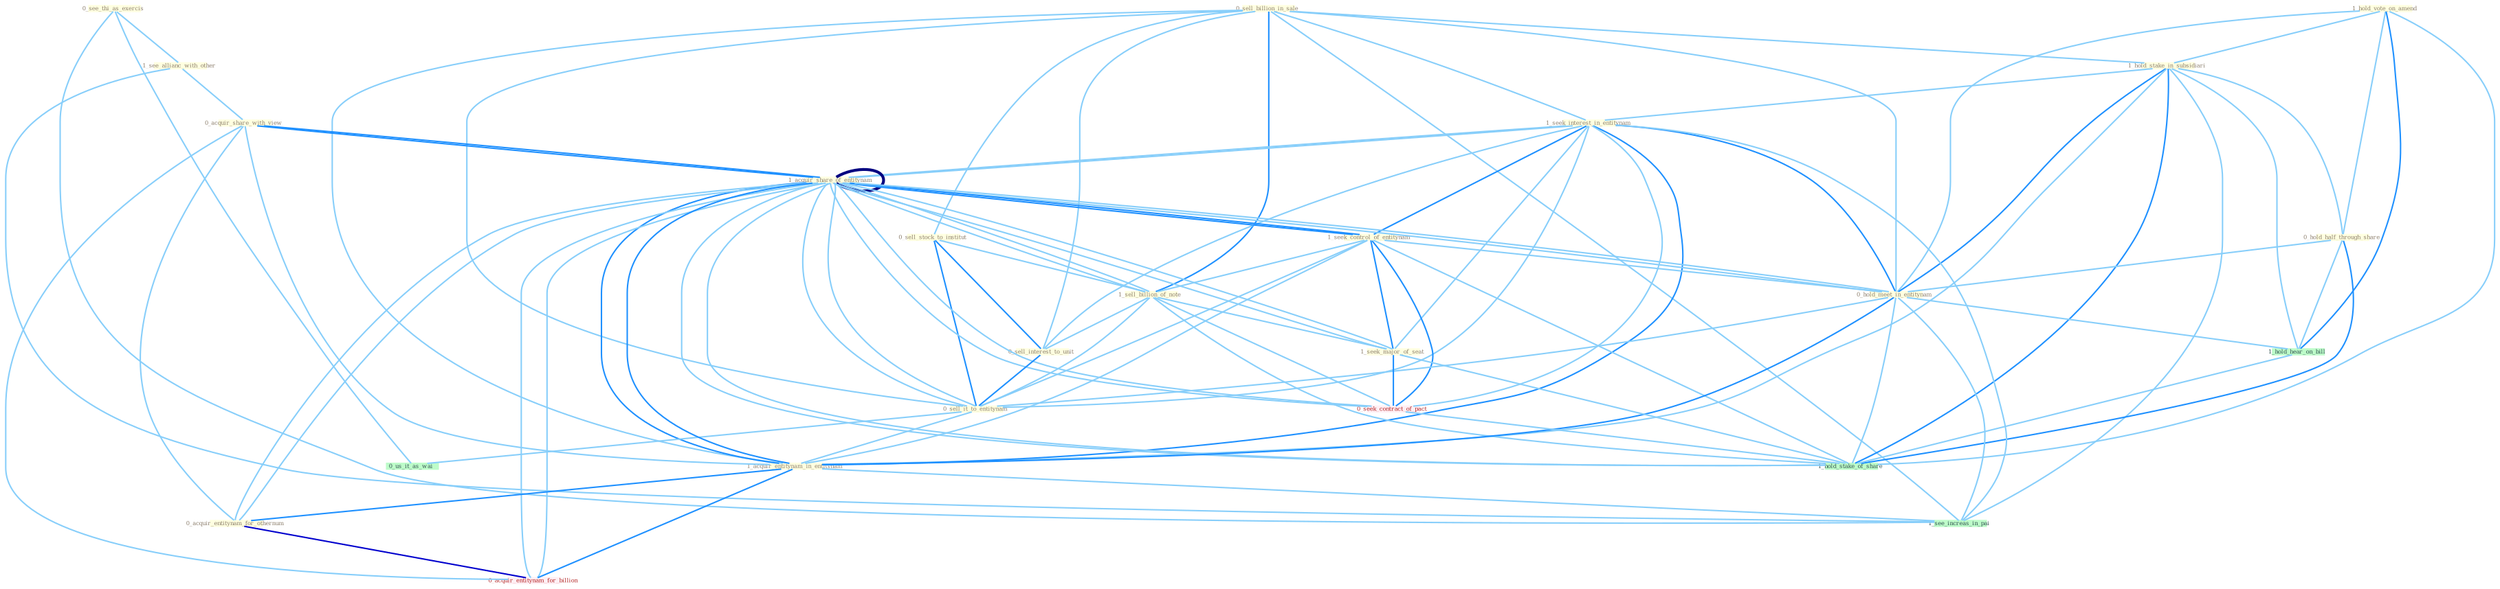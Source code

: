 Graph G{ 
    node
    [shape=polygon,style=filled,width=.5,height=.06,color="#BDFCC9",fixedsize=true,fontsize=4,
    fontcolor="#2f4f4f"];
    {node
    [color="#ffffe0", fontcolor="#8b7d6b"] "0_see_thi_as_exercis " "0_sell_billion_in_sale " "1_hold_vote_on_amend " "0_sell_stock_to_institut " "1_hold_stake_in_subsidiari " "1_see_allianc_with_other " "0_hold_half_through_share " "1_seek_interest_in_entitynam " "1_acquir_share_of_entitynam " "1_seek_control_of_entitynam " "1_sell_billion_of_note " "0_hold_meet_in_entitynam " "0_sell_interest_to_unit " "0_sell_it_to_entitynam " "1_acquir_entitynam_in_entitynam " "1_seek_major_of_seat " "0_acquir_share_with_view " "1_acquir_share_of_entitynam " "0_acquir_entitynam_for_othernum "}
{node [color="#fff0f5", fontcolor="#b22222"] "0_seek_contract_of_pact " "0_acquir_entitynam_for_billion "}
edge [color="#B0E2FF"];

	"0_see_thi_as_exercis " -- "1_see_allianc_with_other " [w="1", color="#87cefa" ];
	"0_see_thi_as_exercis " -- "0_us_it_as_wai " [w="1", color="#87cefa" ];
	"0_see_thi_as_exercis " -- "1_see_increas_in_pai " [w="1", color="#87cefa" ];
	"0_sell_billion_in_sale " -- "0_sell_stock_to_institut " [w="1", color="#87cefa" ];
	"0_sell_billion_in_sale " -- "1_hold_stake_in_subsidiari " [w="1", color="#87cefa" ];
	"0_sell_billion_in_sale " -- "1_seek_interest_in_entitynam " [w="1", color="#87cefa" ];
	"0_sell_billion_in_sale " -- "1_sell_billion_of_note " [w="2", color="#1e90ff" , len=0.8];
	"0_sell_billion_in_sale " -- "0_hold_meet_in_entitynam " [w="1", color="#87cefa" ];
	"0_sell_billion_in_sale " -- "0_sell_interest_to_unit " [w="1", color="#87cefa" ];
	"0_sell_billion_in_sale " -- "0_sell_it_to_entitynam " [w="1", color="#87cefa" ];
	"0_sell_billion_in_sale " -- "1_acquir_entitynam_in_entitynam " [w="1", color="#87cefa" ];
	"0_sell_billion_in_sale " -- "1_see_increas_in_pai " [w="1", color="#87cefa" ];
	"1_hold_vote_on_amend " -- "1_hold_stake_in_subsidiari " [w="1", color="#87cefa" ];
	"1_hold_vote_on_amend " -- "0_hold_half_through_share " [w="1", color="#87cefa" ];
	"1_hold_vote_on_amend " -- "0_hold_meet_in_entitynam " [w="1", color="#87cefa" ];
	"1_hold_vote_on_amend " -- "1_hold_hear_on_bill " [w="2", color="#1e90ff" , len=0.8];
	"1_hold_vote_on_amend " -- "1_hold_stake_of_share " [w="1", color="#87cefa" ];
	"0_sell_stock_to_institut " -- "1_sell_billion_of_note " [w="1", color="#87cefa" ];
	"0_sell_stock_to_institut " -- "0_sell_interest_to_unit " [w="2", color="#1e90ff" , len=0.8];
	"0_sell_stock_to_institut " -- "0_sell_it_to_entitynam " [w="2", color="#1e90ff" , len=0.8];
	"1_hold_stake_in_subsidiari " -- "0_hold_half_through_share " [w="1", color="#87cefa" ];
	"1_hold_stake_in_subsidiari " -- "1_seek_interest_in_entitynam " [w="1", color="#87cefa" ];
	"1_hold_stake_in_subsidiari " -- "0_hold_meet_in_entitynam " [w="2", color="#1e90ff" , len=0.8];
	"1_hold_stake_in_subsidiari " -- "1_acquir_entitynam_in_entitynam " [w="1", color="#87cefa" ];
	"1_hold_stake_in_subsidiari " -- "1_see_increas_in_pai " [w="1", color="#87cefa" ];
	"1_hold_stake_in_subsidiari " -- "1_hold_hear_on_bill " [w="1", color="#87cefa" ];
	"1_hold_stake_in_subsidiari " -- "1_hold_stake_of_share " [w="2", color="#1e90ff" , len=0.8];
	"1_see_allianc_with_other " -- "0_acquir_share_with_view " [w="1", color="#87cefa" ];
	"1_see_allianc_with_other " -- "1_see_increas_in_pai " [w="1", color="#87cefa" ];
	"0_hold_half_through_share " -- "0_hold_meet_in_entitynam " [w="1", color="#87cefa" ];
	"0_hold_half_through_share " -- "1_hold_hear_on_bill " [w="1", color="#87cefa" ];
	"0_hold_half_through_share " -- "1_hold_stake_of_share " [w="2", color="#1e90ff" , len=0.8];
	"1_seek_interest_in_entitynam " -- "1_acquir_share_of_entitynam " [w="1", color="#87cefa" ];
	"1_seek_interest_in_entitynam " -- "1_seek_control_of_entitynam " [w="2", color="#1e90ff" , len=0.8];
	"1_seek_interest_in_entitynam " -- "0_hold_meet_in_entitynam " [w="2", color="#1e90ff" , len=0.8];
	"1_seek_interest_in_entitynam " -- "0_sell_interest_to_unit " [w="1", color="#87cefa" ];
	"1_seek_interest_in_entitynam " -- "0_sell_it_to_entitynam " [w="1", color="#87cefa" ];
	"1_seek_interest_in_entitynam " -- "1_acquir_entitynam_in_entitynam " [w="2", color="#1e90ff" , len=0.8];
	"1_seek_interest_in_entitynam " -- "1_seek_major_of_seat " [w="1", color="#87cefa" ];
	"1_seek_interest_in_entitynam " -- "1_acquir_share_of_entitynam " [w="1", color="#87cefa" ];
	"1_seek_interest_in_entitynam " -- "0_seek_contract_of_pact " [w="1", color="#87cefa" ];
	"1_seek_interest_in_entitynam " -- "1_see_increas_in_pai " [w="1", color="#87cefa" ];
	"1_acquir_share_of_entitynam " -- "1_seek_control_of_entitynam " [w="2", color="#1e90ff" , len=0.8];
	"1_acquir_share_of_entitynam " -- "1_sell_billion_of_note " [w="1", color="#87cefa" ];
	"1_acquir_share_of_entitynam " -- "0_hold_meet_in_entitynam " [w="1", color="#87cefa" ];
	"1_acquir_share_of_entitynam " -- "0_sell_it_to_entitynam " [w="1", color="#87cefa" ];
	"1_acquir_share_of_entitynam " -- "1_acquir_entitynam_in_entitynam " [w="2", color="#1e90ff" , len=0.8];
	"1_acquir_share_of_entitynam " -- "1_seek_major_of_seat " [w="1", color="#87cefa" ];
	"1_acquir_share_of_entitynam " -- "0_acquir_share_with_view " [w="2", color="#1e90ff" , len=0.8];
	"1_acquir_share_of_entitynam " -- "1_acquir_share_of_entitynam " [w="4", style=bold, color="#000080", len=0.4];
	"1_acquir_share_of_entitynam " -- "0_acquir_entitynam_for_othernum " [w="1", color="#87cefa" ];
	"1_acquir_share_of_entitynam " -- "0_seek_contract_of_pact " [w="1", color="#87cefa" ];
	"1_acquir_share_of_entitynam " -- "0_acquir_entitynam_for_billion " [w="1", color="#87cefa" ];
	"1_acquir_share_of_entitynam " -- "1_hold_stake_of_share " [w="1", color="#87cefa" ];
	"1_seek_control_of_entitynam " -- "1_sell_billion_of_note " [w="1", color="#87cefa" ];
	"1_seek_control_of_entitynam " -- "0_hold_meet_in_entitynam " [w="1", color="#87cefa" ];
	"1_seek_control_of_entitynam " -- "0_sell_it_to_entitynam " [w="1", color="#87cefa" ];
	"1_seek_control_of_entitynam " -- "1_acquir_entitynam_in_entitynam " [w="1", color="#87cefa" ];
	"1_seek_control_of_entitynam " -- "1_seek_major_of_seat " [w="2", color="#1e90ff" , len=0.8];
	"1_seek_control_of_entitynam " -- "1_acquir_share_of_entitynam " [w="2", color="#1e90ff" , len=0.8];
	"1_seek_control_of_entitynam " -- "0_seek_contract_of_pact " [w="2", color="#1e90ff" , len=0.8];
	"1_seek_control_of_entitynam " -- "1_hold_stake_of_share " [w="1", color="#87cefa" ];
	"1_sell_billion_of_note " -- "0_sell_interest_to_unit " [w="1", color="#87cefa" ];
	"1_sell_billion_of_note " -- "0_sell_it_to_entitynam " [w="1", color="#87cefa" ];
	"1_sell_billion_of_note " -- "1_seek_major_of_seat " [w="1", color="#87cefa" ];
	"1_sell_billion_of_note " -- "1_acquir_share_of_entitynam " [w="1", color="#87cefa" ];
	"1_sell_billion_of_note " -- "0_seek_contract_of_pact " [w="1", color="#87cefa" ];
	"1_sell_billion_of_note " -- "1_hold_stake_of_share " [w="1", color="#87cefa" ];
	"0_hold_meet_in_entitynam " -- "0_sell_it_to_entitynam " [w="1", color="#87cefa" ];
	"0_hold_meet_in_entitynam " -- "1_acquir_entitynam_in_entitynam " [w="2", color="#1e90ff" , len=0.8];
	"0_hold_meet_in_entitynam " -- "1_acquir_share_of_entitynam " [w="1", color="#87cefa" ];
	"0_hold_meet_in_entitynam " -- "1_see_increas_in_pai " [w="1", color="#87cefa" ];
	"0_hold_meet_in_entitynam " -- "1_hold_hear_on_bill " [w="1", color="#87cefa" ];
	"0_hold_meet_in_entitynam " -- "1_hold_stake_of_share " [w="1", color="#87cefa" ];
	"0_sell_interest_to_unit " -- "0_sell_it_to_entitynam " [w="2", color="#1e90ff" , len=0.8];
	"0_sell_it_to_entitynam " -- "1_acquir_entitynam_in_entitynam " [w="1", color="#87cefa" ];
	"0_sell_it_to_entitynam " -- "1_acquir_share_of_entitynam " [w="1", color="#87cefa" ];
	"0_sell_it_to_entitynam " -- "0_us_it_as_wai " [w="1", color="#87cefa" ];
	"1_acquir_entitynam_in_entitynam " -- "0_acquir_share_with_view " [w="1", color="#87cefa" ];
	"1_acquir_entitynam_in_entitynam " -- "1_acquir_share_of_entitynam " [w="2", color="#1e90ff" , len=0.8];
	"1_acquir_entitynam_in_entitynam " -- "0_acquir_entitynam_for_othernum " [w="2", color="#1e90ff" , len=0.8];
	"1_acquir_entitynam_in_entitynam " -- "0_acquir_entitynam_for_billion " [w="2", color="#1e90ff" , len=0.8];
	"1_acquir_entitynam_in_entitynam " -- "1_see_increas_in_pai " [w="1", color="#87cefa" ];
	"1_seek_major_of_seat " -- "1_acquir_share_of_entitynam " [w="1", color="#87cefa" ];
	"1_seek_major_of_seat " -- "0_seek_contract_of_pact " [w="2", color="#1e90ff" , len=0.8];
	"1_seek_major_of_seat " -- "1_hold_stake_of_share " [w="1", color="#87cefa" ];
	"0_acquir_share_with_view " -- "1_acquir_share_of_entitynam " [w="2", color="#1e90ff" , len=0.8];
	"0_acquir_share_with_view " -- "0_acquir_entitynam_for_othernum " [w="1", color="#87cefa" ];
	"0_acquir_share_with_view " -- "0_acquir_entitynam_for_billion " [w="1", color="#87cefa" ];
	"1_acquir_share_of_entitynam " -- "0_acquir_entitynam_for_othernum " [w="1", color="#87cefa" ];
	"1_acquir_share_of_entitynam " -- "0_seek_contract_of_pact " [w="1", color="#87cefa" ];
	"1_acquir_share_of_entitynam " -- "0_acquir_entitynam_for_billion " [w="1", color="#87cefa" ];
	"1_acquir_share_of_entitynam " -- "1_hold_stake_of_share " [w="1", color="#87cefa" ];
	"0_acquir_entitynam_for_othernum " -- "0_acquir_entitynam_for_billion " [w="3", color="#0000cd" , len=0.6];
	"0_seek_contract_of_pact " -- "1_hold_stake_of_share " [w="1", color="#87cefa" ];
	"1_hold_hear_on_bill " -- "1_hold_stake_of_share " [w="1", color="#87cefa" ];
}